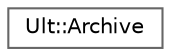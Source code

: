 digraph "Graphical Class Hierarchy"
{
 // LATEX_PDF_SIZE
  bgcolor="transparent";
  edge [fontname=Helvetica,fontsize=10,labelfontname=Helvetica,labelfontsize=10];
  node [fontname=Helvetica,fontsize=10,shape=box,height=0.2,width=0.4];
  rankdir="LR";
  Node0 [id="Node000000",label="Ult::Archive",height=0.2,width=0.4,color="grey40", fillcolor="white", style="filled",URL="$class_ult_1_1_archive.html",tooltip=" "];
}
